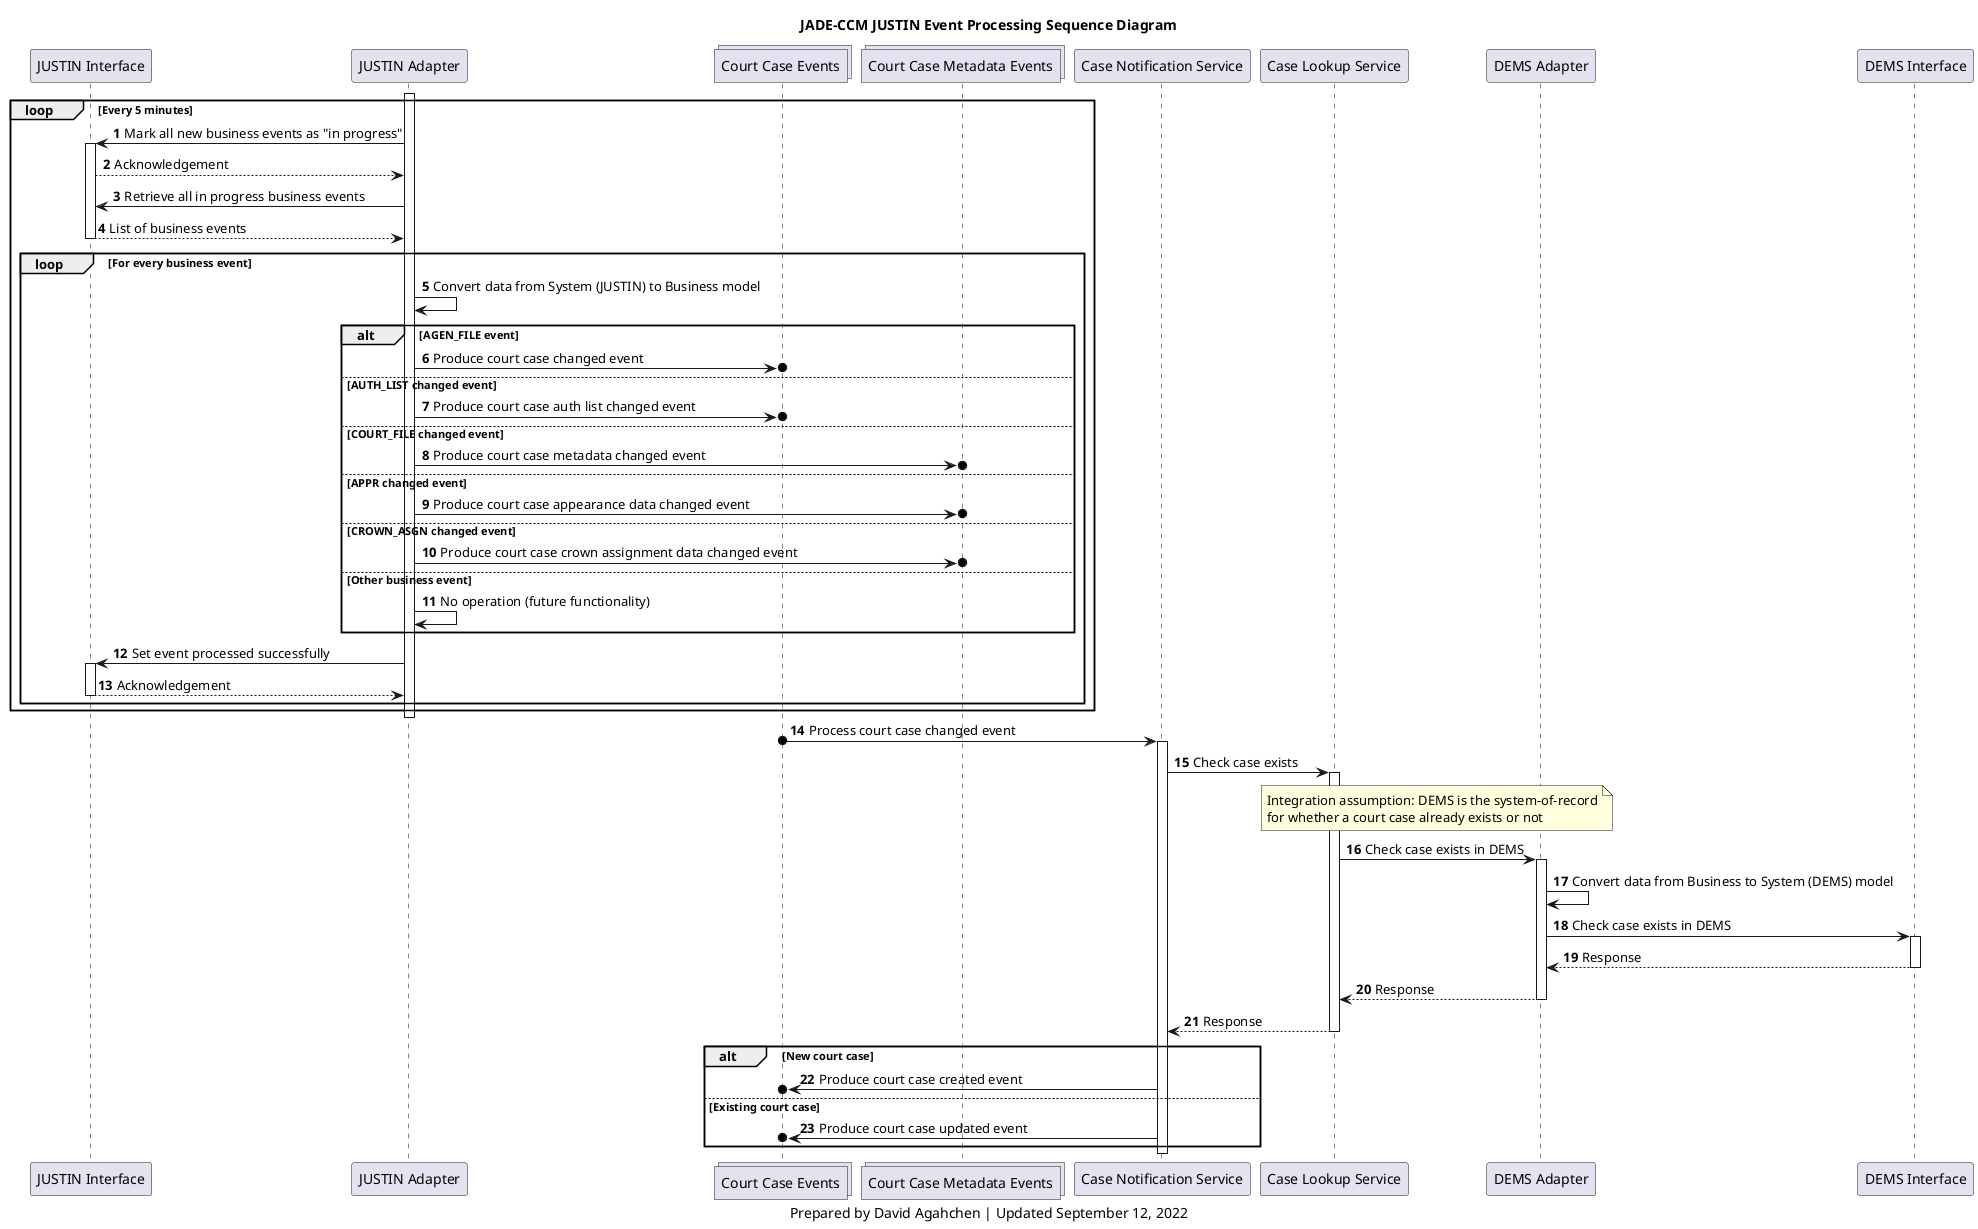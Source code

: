 @startuml
'hide footbox
participant j_interface as "JUSTIN Interface"
participant j_adapter as "JUSTIN Adapter"
collections court_cases_topic as "Court Case Events"
collections court_case_metadatas_topic as "Court Case Metadata Events"
participant case_notification_service as "Case Notification Service"
participant case_lookup_service as "Case Lookup Service"
participant d_adapter as "DEMS Adapter"
participant d_interface as "DEMS Interface"

title
JADE-CCM JUSTIN Event Processing Sequence Diagram
end title

autonumber

activate j_adapter
loop Every 5 minutes
    j_adapter-> j_interface: Mark all new business events as "in progress"
    activate j_interface
    j_interface --> j_adapter: Acknowledgement
    j_adapter-> j_interface: Retrieve all in progress business events
    j_interface --> j_adapter: List of business events
    deactivate j_interface
    loop For every business event
        j_adapter -> j_adapter: Convert data from System (JUSTIN) to Business model
        alt AGEN_FILE event
            j_adapter ->o court_cases_topic: Produce court case changed event
        else AUTH_LIST changed event
            j_adapter ->o court_cases_topic: Produce court case auth list changed event
        else COURT_FILE changed event
            j_adapter ->o court_case_metadatas_topic: Produce court case metadata changed event
        else APPR changed event
            j_adapter ->o court_case_metadatas_topic: Produce court case appearance data changed event
        else CROWN_ASGN changed event
            j_adapter ->o court_case_metadatas_topic: Produce court case crown assignment data changed event
        else Other business event
            j_adapter -> j_adapter: No operation (future functionality)
        end
        j_adapter -> j_interface: Set event processed successfully
        activate j_interface
        j_interface --> j_adapter: Acknowledgement
        deactivate j_interface
    end
end
deactivate j_adapter

court_cases_topic o-> case_notification_service: Process court case changed event
activate case_notification_service
case_notification_service -> case_lookup_service: Check case exists
activate case_lookup_service
note over case_lookup_service, d_adapter
Integration assumption: DEMS is the system-of-record
for whether a court case already exists or not
end note
case_lookup_service -> d_adapter: Check case exists in DEMS
activate d_adapter
d_adapter -> d_adapter: Convert data from Business to System (DEMS) model
d_adapter -> d_interface: Check case exists in DEMS
activate d_interface
d_interface --> d_adapter: Response
deactivate d_interface
d_adapter --> case_lookup_service: Response
deactivate d_adapter
case_lookup_service --> case_notification_service: Response
deactivate case_lookup_service
alt New court case
    case_notification_service ->o court_cases_topic: Produce court case created event
else Existing court case
    case_notification_service ->o court_cases_topic: Produce court case updated event
end
deactivate case_notification_service

caption
Prepared by David Agahchen | Updated September 12, 2022
end caption
@enduml